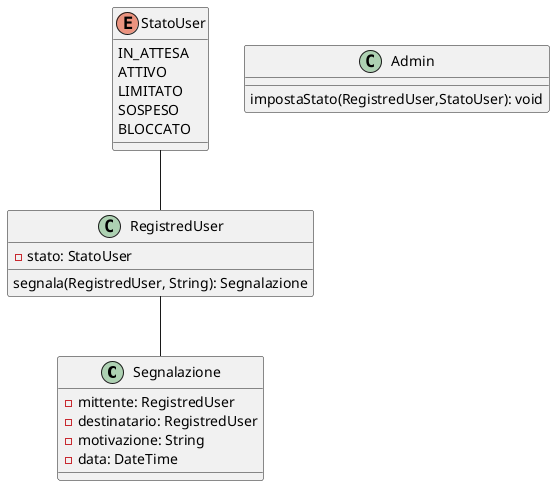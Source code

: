 @startuml
	class Segnalazione{
		- mittente: RegistredUser
		- destinatario: RegistredUser
		- motivazione: String
		- data: DateTime
	}

	class RegistredUser {
		- stato: StatoUser
		segnala(RegistredUser, String): Segnalazione
	}

	enum StatoUser {
		IN_ATTESA
		ATTIVO
		LIMITATO
		SOSPESO
		BLOCCATO
	}

	class Admin {
		impostaStato(RegistredUser,StatoUser): void
	}

	StatoUser -- RegistredUser
	RegistredUser -- Segnalazione

@enduml